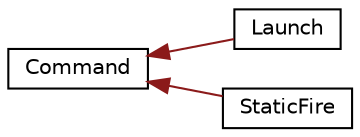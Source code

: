 digraph "Graphical Class Hierarchy"
{
 // LATEX_PDF_SIZE
  edge [fontname="Helvetica",fontsize="10",labelfontname="Helvetica",labelfontsize="10"];
  node [fontname="Helvetica",fontsize="10",shape=record];
  rankdir="LR";
  Node0 [label="Command",height=0.2,width=0.4,color="black", fillcolor="white", style="filled",URL="$classCommand.html",tooltip=" "];
  Node0 -> Node1 [dir="back",color="firebrick4",fontsize="10",style="solid",fontname="Helvetica"];
  Node1 [label="Launch",height=0.2,width=0.4,color="black", fillcolor="white", style="filled",URL="$classLaunch.html",tooltip=" "];
  Node0 -> Node2 [dir="back",color="firebrick4",fontsize="10",style="solid",fontname="Helvetica"];
  Node2 [label="StaticFire",height=0.2,width=0.4,color="black", fillcolor="white", style="filled",URL="$classStaticFire.html",tooltip=" "];
}
